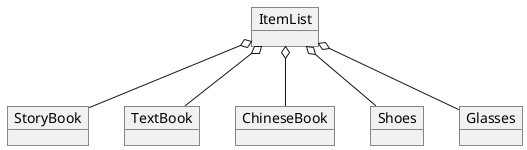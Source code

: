 @startuml
'https://plantuml.com/object-diagram

object StoryBook
object TextBook
object ChineseBook
object Shoes
object Glasses

object ItemList

ItemList o-- StoryBook
ItemList o-- TextBook
ItemList o-- ChineseBook
ItemList o-- Glasses
ItemList o-- Shoes



@enduml

